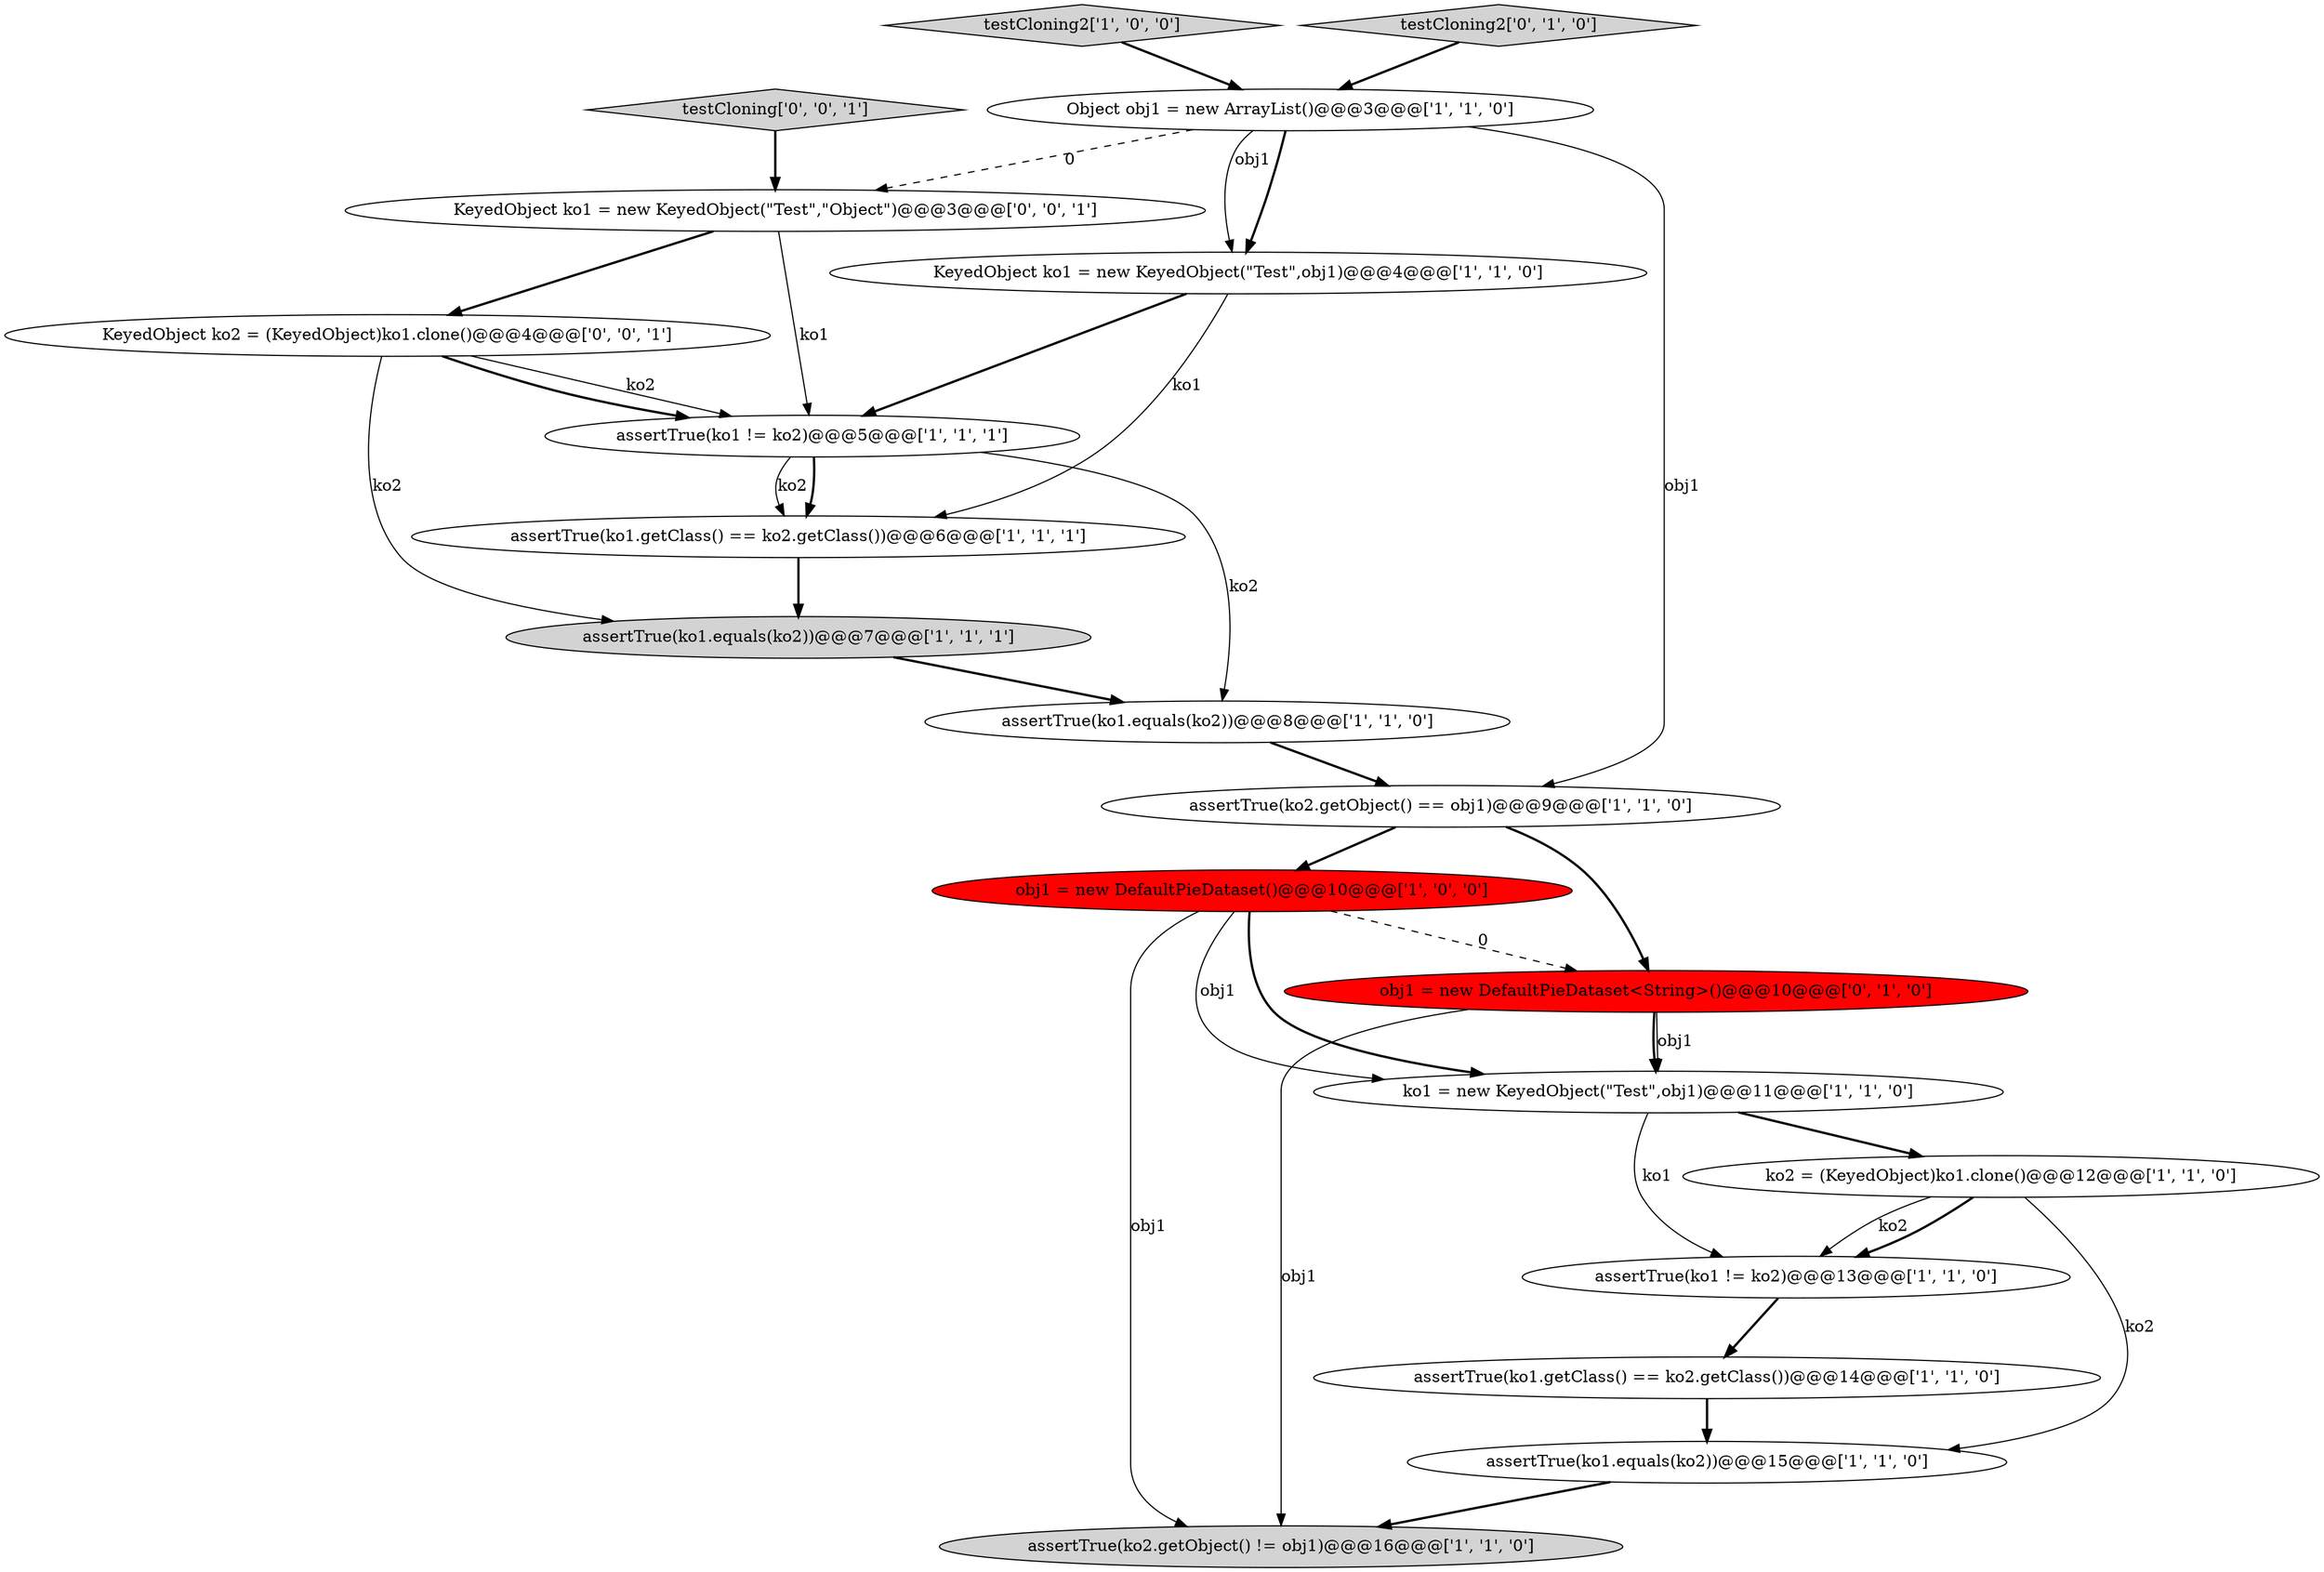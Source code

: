 digraph {
4 [style = filled, label = "assertTrue(ko1.equals(ko2))@@@8@@@['1', '1', '0']", fillcolor = white, shape = ellipse image = "AAA0AAABBB1BBB"];
1 [style = filled, label = "obj1 = new DefaultPieDataset()@@@10@@@['1', '0', '0']", fillcolor = red, shape = ellipse image = "AAA1AAABBB1BBB"];
2 [style = filled, label = "assertTrue(ko1 != ko2)@@@13@@@['1', '1', '0']", fillcolor = white, shape = ellipse image = "AAA0AAABBB1BBB"];
7 [style = filled, label = "assertTrue(ko1.getClass() == ko2.getClass())@@@14@@@['1', '1', '0']", fillcolor = white, shape = ellipse image = "AAA0AAABBB1BBB"];
8 [style = filled, label = "assertTrue(ko1.equals(ko2))@@@7@@@['1', '1', '1']", fillcolor = lightgray, shape = ellipse image = "AAA0AAABBB1BBB"];
10 [style = filled, label = "ko1 = new KeyedObject(\"Test\",obj1)@@@11@@@['1', '1', '0']", fillcolor = white, shape = ellipse image = "AAA0AAABBB1BBB"];
12 [style = filled, label = "Object obj1 = new ArrayList()@@@3@@@['1', '1', '0']", fillcolor = white, shape = ellipse image = "AAA0AAABBB1BBB"];
13 [style = filled, label = "assertTrue(ko1 != ko2)@@@5@@@['1', '1', '1']", fillcolor = white, shape = ellipse image = "AAA0AAABBB1BBB"];
18 [style = filled, label = "KeyedObject ko2 = (KeyedObject)ko1.clone()@@@4@@@['0', '0', '1']", fillcolor = white, shape = ellipse image = "AAA0AAABBB3BBB"];
19 [style = filled, label = "KeyedObject ko1 = new KeyedObject(\"Test\",\"Object\")@@@3@@@['0', '0', '1']", fillcolor = white, shape = ellipse image = "AAA0AAABBB3BBB"];
3 [style = filled, label = "assertTrue(ko1.getClass() == ko2.getClass())@@@6@@@['1', '1', '1']", fillcolor = white, shape = ellipse image = "AAA0AAABBB1BBB"];
5 [style = filled, label = "assertTrue(ko2.getObject() != obj1)@@@16@@@['1', '1', '0']", fillcolor = lightgray, shape = ellipse image = "AAA0AAABBB1BBB"];
14 [style = filled, label = "ko2 = (KeyedObject)ko1.clone()@@@12@@@['1', '1', '0']", fillcolor = white, shape = ellipse image = "AAA0AAABBB1BBB"];
17 [style = filled, label = "testCloning['0', '0', '1']", fillcolor = lightgray, shape = diamond image = "AAA0AAABBB3BBB"];
15 [style = filled, label = "obj1 = new DefaultPieDataset<String>()@@@10@@@['0', '1', '0']", fillcolor = red, shape = ellipse image = "AAA1AAABBB2BBB"];
6 [style = filled, label = "KeyedObject ko1 = new KeyedObject(\"Test\",obj1)@@@4@@@['1', '1', '0']", fillcolor = white, shape = ellipse image = "AAA0AAABBB1BBB"];
11 [style = filled, label = "assertTrue(ko2.getObject() == obj1)@@@9@@@['1', '1', '0']", fillcolor = white, shape = ellipse image = "AAA0AAABBB1BBB"];
0 [style = filled, label = "testCloning2['1', '0', '0']", fillcolor = lightgray, shape = diamond image = "AAA0AAABBB1BBB"];
9 [style = filled, label = "assertTrue(ko1.equals(ko2))@@@15@@@['1', '1', '0']", fillcolor = white, shape = ellipse image = "AAA0AAABBB1BBB"];
16 [style = filled, label = "testCloning2['0', '1', '0']", fillcolor = lightgray, shape = diamond image = "AAA0AAABBB2BBB"];
19->13 [style = solid, label="ko1"];
15->10 [style = bold, label=""];
19->18 [style = bold, label=""];
12->11 [style = solid, label="obj1"];
14->9 [style = solid, label="ko2"];
10->14 [style = bold, label=""];
11->1 [style = bold, label=""];
18->8 [style = solid, label="ko2"];
1->15 [style = dashed, label="0"];
0->12 [style = bold, label=""];
14->2 [style = solid, label="ko2"];
12->6 [style = bold, label=""];
17->19 [style = bold, label=""];
18->13 [style = solid, label="ko2"];
11->15 [style = bold, label=""];
6->3 [style = solid, label="ko1"];
13->4 [style = solid, label="ko2"];
7->9 [style = bold, label=""];
1->10 [style = solid, label="obj1"];
15->5 [style = solid, label="obj1"];
12->19 [style = dashed, label="0"];
13->3 [style = bold, label=""];
3->8 [style = bold, label=""];
6->13 [style = bold, label=""];
12->6 [style = solid, label="obj1"];
18->13 [style = bold, label=""];
13->3 [style = solid, label="ko2"];
15->10 [style = solid, label="obj1"];
9->5 [style = bold, label=""];
1->5 [style = solid, label="obj1"];
14->2 [style = bold, label=""];
8->4 [style = bold, label=""];
2->7 [style = bold, label=""];
4->11 [style = bold, label=""];
1->10 [style = bold, label=""];
16->12 [style = bold, label=""];
10->2 [style = solid, label="ko1"];
}
